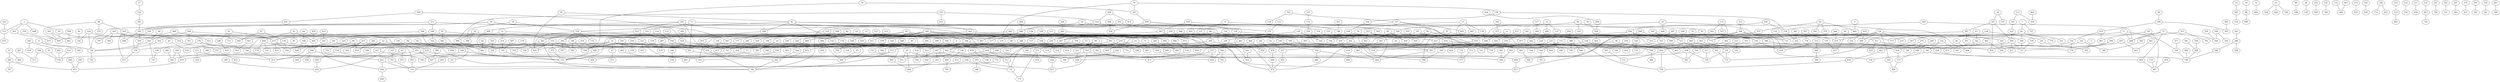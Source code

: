 graph G {
 2 -- 203;
 2 -- 513;
 2 -- 688;
 2 -- 65;
 3 -- 805;
 5 -- 362;
 7 -- 727;
 7 -- 45;
 8 -- 413;
 9 -- 302;
 9 -- 137;
 10 -- 364;
 10 -- 786;
 10 -- 57;
 11 -- 687;
 11 -- 74;
 11 -- 178;
 11 -- 474;
 12 -- 337;
 12 -- 745;
 12 -- 670;
 12 -- 188;
 13 -- 736;
 13 -- 304;
 14 -- 385;
 15 -- 146;
 15 -- 740;
 16 -- 96;
 17 -- 144;
 18 -- 332;
 18 -- 566;
 18 -- 409;
 19 -- 566;
 19 -- 150;
 20 -- 694;
 20 -- 363;
 20 -- 741;
 21 -- 606;
 21 -- 424;
 22 -- 127;
 22 -- 209;
 22 -- 788;
 23 -- 169;
 23 -- 557;
 24 -- 583;
 25 -- 820;
 25 -- 85;
 25 -- 640;
 26 -- 724;
 27 -- 614;
 27 -- 497;
 30 -- 92;
 30 -- 635;
 31 -- 121;
 31 -- 181;
 31 -- 214;
 32 -- 758;
 32 -- 622;
 32 -- 751;
 32 -- 37;
 32 -- 439;
 32 -- 420;
 34 -- 147;
 34 -- 141;
 37 -- 611;
 38 -- 180;
 38 -- 583;
 39 -- 509;
 40 -- 373;
 40 -- 310;
 40 -- 637;
 42 -- 800;
 43 -- 666;
 45 -- 776;
 45 -- 521;
 45 -- 407;
 45 -- 548;
 45 -- 719;
 46 -- 308;
 47 -- 463;
 47 -- 128;
 48 -- 620;
 48 -- 535;
 48 -- 819;
 49 -- 735;
 50 -- 706;
 50 -- 118;
 51 -- 492;
 52 -- 469;
 52 -- 800;
 52 -- 100;
 54 -- 237;
 55 -- 465;
 55 -- 285;
 56 -- 604;
 56 -- 242;
 56 -- 632;
 56 -- 182;
 57 -- 801;
 58 -- 775;
 58 -- 530;
 58 -- 339;
 59 -- 647;
 59 -- 736;
 59 -- 245;
 59 -- 100;
 60 -- 391;
 60 -- 667;
 61 -- 763;
 61 -- 177;
 61 -- 166;
 61 -- 346;
 62 -- 685;
 63 -- 316;
 63 -- 446;
 63 -- 748;
 64 -- 198;
 65 -- 695;
 65 -- 323;
 66 -- 263;
 66 -- 370;
 66 -- 695;
 67 -- 373;
 67 -- 142;
 68 -- 798;
 69 -- 603;
 71 -- 516;
 71 -- 442;
 71 -- 408;
 72 -- 507;
 72 -- 595;
 73 -- 573;
 73 -- 547;
 74 -- 119;
 74 -- 530;
 74 -- 261;
 75 -- 421;
 75 -- 664;
 75 -- 649;
 75 -- 408;
 76 -- 119;
 76 -- 158;
 76 -- 187;
 77 -- 281;
 77 -- 346;
 77 -- 150;
 78 -- 665;
 79 -- 758;
 79 -- 187;
 81 -- 764;
 82 -- 379;
 82 -- 592;
 82 -- 372;
 82 -- 805;
 83 -- 510;
 84 -- 311;
 84 -- 770;
 84 -- 696;
 86 -- 191;
 86 -- 490;
 86 -- 737;
 87 -- 621;
 87 -- 651;
 88 -- 218;
 89 -- 139;
 90 -- 528;
 90 -- 670;
 90 -- 743;
 91 -- 772;
 91 -- 396;
 91 -- 471;
 92 -- 208;
 92 -- 95;
 92 -- 674;
 92 -- 170;
 92 -- 333;
 93 -- 807;
 93 -- 467;
 94 -- 240;
 95 -- 775;
 96 -- 699;
 97 -- 314;
 97 -- 441;
 97 -- 681;
 98 -- 219;
 98 -- 305;
 98 -- 220;
 99 -- 434;
 99 -- 573;
 99 -- 321;
 99 -- 515;
 100 -- 804;
 100 -- 723;
 100 -- 606;
 100 -- 228;
 102 -- 535;
 102 -- 106;
 103 -- 130;
 103 -- 157;
 104 -- 416;
 104 -- 278;
 105 -- 369;
 106 -- 565;
 106 -- 721;
 106 -- 238;
 107 -- 151;
 107 -- 778;
 107 -- 531;
 109 -- 618;
 111 -- 803;
 111 -- 535;
 111 -- 429;
 111 -- 788;
 111 -- 219;
 112 -- 384;
 113 -- 183;
 113 -- 830;
 114 -- 294;
 114 -- 242;
 116 -- 807;
 117 -- 399;
 118 -- 320;
 119 -- 444;
 120 -- 715;
 120 -- 236;
 121 -- 207;
 121 -- 763;
 121 -- 218;
 122 -- 737;
 123 -- 375;
 124 -- 471;
 124 -- 736;
 124 -- 724;
 125 -- 358;
 126 -- 494;
 127 -- 231;
 128 -- 510;
 128 -- 754;
 128 -- 281;
 129 -- 404;
 129 -- 819;
 129 -- 320;
 131 -- 294;
 133 -- 389;
 134 -- 440;
 134 -- 253;
 134 -- 156;
 134 -- 199;
 134 -- 280;
 134 -- 614;
 135 -- 633;
 136 -- 715;
 137 -- 230;
 137 -- 164;
 138 -- 786;
 138 -- 677;
 140 -- 182;
 140 -- 797;
 140 -- 463;
 140 -- 584;
 141 -- 824;
 141 -- 286;
 141 -- 367;
 142 -- 347;
 142 -- 800;
 143 -- 377;
 144 -- 405;
 145 -- 562;
 145 -- 250;
 145 -- 182;
 146 -- 804;
 146 -- 795;
 149 -- 803;
 149 -- 236;
 149 -- 350;
 149 -- 495;
 149 -- 674;
 149 -- 166;
 149 -- 578;
 150 -- 733;
 150 -- 242;
 150 -- 635;
 150 -- 294;
 151 -- 544;
 151 -- 744;
 152 -- 347;
 152 -- 180;
 152 -- 567;
 153 -- 261;
 154 -- 295;
 154 -- 339;
 154 -- 156;
 155 -- 171;
 156 -- 237;
 157 -- 309;
 157 -- 826;
 157 -- 605;
 158 -- 194;
 158 -- 378;
 161 -- 602;
 161 -- 329;
 161 -- 347;
 162 -- 478;
 163 -- 432;
 163 -- 409;
 163 -- 224;
 164 -- 416;
 165 -- 626;
 166 -- 709;
 167 -- 400;
 167 -- 283;
 167 -- 222;
 167 -- 420;
 169 -- 791;
 170 -- 754;
 170 -- 436;
 170 -- 192;
 170 -- 586;
 171 -- 258;
 172 -- 775;
 172 -- 343;
 172 -- 767;
 173 -- 577;
 176 -- 329;
 176 -- 380;
 176 -- 330;
 176 -- 740;
 178 -- 606;
 179 -- 635;
 181 -- 706;
 181 -- 576;
 182 -- 410;
 183 -- 225;
 184 -- 764;
 184 -- 571;
 186 -- 773;
 186 -- 453;
 187 -- 290;
 189 -- 746;
 189 -- 307;
 193 -- 233;
 194 -- 438;
 195 -- 451;
 196 -- 378;
 196 -- 454;
 197 -- 674;
 197 -- 211;
 197 -- 711;
 197 -- 230;
 198 -- 528;
 199 -- 829;
 200 -- 671;
 201 -- 386;
 202 -- 513;
 203 -- 431;
 204 -- 472;
 204 -- 224;
 205 -- 430;
 205 -- 482;
 206 -- 649;
 206 -- 354;
 208 -- 615;
 209 -- 226;
 210 -- 325;
 211 -- 577;
 212 -- 505;
 212 -- 288;
 212 -- 297;
 213 -- 578;
 213 -- 256;
 214 -- 745;
 215 -- 693;
 215 -- 252;
 216 -- 254;
 218 -- 741;
 218 -- 577;
 218 -- 711;
 219 -- 557;
 219 -- 321;
 219 -- 507;
 219 -- 319;
 220 -- 549;
 222 -- 395;
 222 -- 452;
 223 -- 746;
 224 -- 376;
 224 -- 232;
 225 -- 286;
 227 -- 479;
 228 -- 690;
 228 -- 297;
 230 -- 634;
 230 -- 826;
 231 -- 601;
 231 -- 808;
 231 -- 289;
 231 -- 416;
 232 -- 471;
 232 -- 342;
 233 -- 682;
 234 -- 737;
 234 -- 251;
 235 -- 663;
 236 -- 557;
 236 -- 319;
 237 -- 458;
 238 -- 802;
 238 -- 496;
 240 -- 752;
 240 -- 790;
 241 -- 796;
 242 -- 768;
 242 -- 589;
 242 -- 597;
 243 -- 331;
 244 -- 582;
 244 -- 619;
 245 -- 576;
 247 -- 382;
 248 -- 517;
 249 -- 262;
 250 -- 723;
 250 -- 561;
 251 -- 362;
 257 -- 707;
 258 -- 320;
 259 -- 581;
 260 -- 582;
 261 -- 550;
 261 -- 563;
 262 -- 821;
 262 -- 277;
 263 -- 668;
 263 -- 631;
 263 -- 441;
 265 -- 806;
 265 -- 551;
 265 -- 517;
 265 -- 718;
 266 -- 378;
 266 -- 408;
 267 -- 571;
 268 -- 326;
 268 -- 517;
 268 -- 568;
 269 -- 614;
 270 -- 634;
 270 -- 680;
 271 -- 812;
 271 -- 324;
 272 -- 424;
 275 -- 811;
 277 -- 563;
 277 -- 526;
 280 -- 680;
 281 -- 697;
 283 -- 359;
 283 -- 421;
 284 -- 448;
 285 -- 787;
 285 -- 671;
 286 -- 786;
 286 -- 757;
 286 -- 415;
 287 -- 389;
 288 -- 522;
 290 -- 650;
 290 -- 774;
 290 -- 534;
 291 -- 361;
 292 -- 670;
 293 -- 590;
 294 -- 413;
 294 -- 721;
 294 -- 328;
 295 -- 420;
 297 -- 345;
 297 -- 704;
 297 -- 494;
 297 -- 732;
 298 -- 618;
 298 -- 461;
 299 -- 632;
 301 -- 365;
 301 -- 517;
 301 -- 523;
 303 -- 685;
 303 -- 329;
 305 -- 514;
 305 -- 565;
 306 -- 770;
 306 -- 436;
 307 -- 473;
 307 -- 760;
 307 -- 752;
 308 -- 355;
 308 -- 785;
 309 -- 485;
 309 -- 695;
 310 -- 754;
 311 -- 790;
 311 -- 582;
 312 -- 499;
 312 -- 410;
 313 -- 702;
 313 -- 408;
 314 -- 635;
 314 -- 448;
 314 -- 572;
 315 -- 348;
 315 -- 501;
 315 -- 802;
 315 -- 418;
 315 -- 578;
 317 -- 511;
 321 -- 439;
 322 -- 549;
 322 -- 799;
 323 -- 337;
 325 -- 466;
 325 -- 654;
 326 -- 823;
 326 -- 710;
 327 -- 708;
 328 -- 539;
 330 -- 725;
 332 -- 514;
 333 -- 391;
 334 -- 341;
 337 -- 655;
 339 -- 541;
 342 -- 815;
 343 -- 411;
 343 -- 483;
 345 -- 694;
 346 -- 593;
 346 -- 526;
 346 -- 393;
 346 -- 530;
 347 -- 789;
 347 -- 718;
 348 -- 436;
 348 -- 601;
 349 -- 622;
 351 -- 520;
 352 -- 375;
 352 -- 490;
 355 -- 750;
 355 -- 467;
 356 -- 695;
 359 -- 532;
 360 -- 627;
 363 -- 366;
 363 -- 827;
 364 -- 694;
 365 -- 476;
 367 -- 553;
 367 -- 562;
 368 -- 559;
 368 -- 612;
 372 -- 775;
 376 -- 470;
 377 -- 606;
 378 -- 422;
 379 -- 531;
 381 -- 422;
 383 -- 799;
 384 -- 613;
 384 -- 775;
 384 -- 410;
 384 -- 548;
 385 -- 538;
 386 -- 588;
 386 -- 508;
 390 -- 463;
 390 -- 629;
 390 -- 768;
 391 -- 793;
 391 -- 706;
 392 -- 511;
 392 -- 485;
 393 -- 719;
 394 -- 603;
 394 -- 585;
 394 -- 761;
 395 -- 413;
 396 -- 625;
 399 -- 562;
 400 -- 685;
 401 -- 802;
 402 -- 675;
 402 -- 549;
 403 -- 680;
 403 -- 646;
 404 -- 439;
 404 -- 650;
 405 -- 505;
 407 -- 443;
 409 -- 747;
 409 -- 758;
 411 -- 822;
 411 -- 675;
 413 -- 444;
 414 -- 690;
 416 -- 828;
 416 -- 764;
 418 -- 744;
 418 -- 766;
 419 -- 554;
 419 -- 808;
 420 -- 706;
 420 -- 666;
 421 -- 583;
 421 -- 774;
 425 -- 497;
 425 -- 544;
 426 -- 671;
 427 -- 762;
 427 -- 793;
 427 -- 574;
 428 -- 488;
 429 -- 721;
 435 -- 550;
 435 -- 552;
 435 -- 440;
 436 -- 664;
 438 -- 647;
 438 -- 643;
 441 -- 503;
 442 -- 596;
 443 -- 630;
 445 -- 784;
 447 -- 683;
 447 -- 695;
 448 -- 590;
 448 -- 512;
 450 -- 480;
 451 -- 627;
 451 -- 619;
 451 -- 747;
 452 -- 736;
 454 -- 817;
 454 -- 737;
 454 -- 609;
 454 -- 523;
 455 -- 620;
 457 -- 623;
 457 -- 757;
 458 -- 674;
 459 -- 827;
 460 -- 490;
 461 -- 505;
 464 -- 534;
 466 -- 564;
 466 -- 698;
 466 -- 621;
 470 -- 476;
 471 -- 754;
 471 -- 825;
 471 -- 624;
 473 -- 734;
 474 -- 586;
 474 -- 693;
 476 -- 686;
 477 -- 516;
 478 -- 600;
 480 -- 795;
 480 -- 546;
 480 -- 583;
 481 -- 623;
 482 -- 764;
 483 -- 751;
 484 -- 497;
 484 -- 583;
 485 -- 586;
 487 -- 532;
 488 -- 509;
 490 -- 794;
 490 -- 803;
 490 -- 820;
 493 -- 753;
 494 -- 705;
 495 -- 632;
 497 -- 769;
 497 -- 635;
 499 -- 599;
 502 -- 596;
 502 -- 527;
 505 -- 668;
 505 -- 559;
 506 -- 683;
 509 -- 662;
 513 -- 673;
 516 -- 789;
 517 -- 601;
 517 -- 519;
 519 -- 708;
 519 -- 719;
 520 -- 643;
 522 -- 685;
 524 -- 697;
 527 -- 706;
 527 -- 629;
 529 -- 649;
 531 -- 637;
 534 -- 667;
 535 -- 712;
 536 -- 824;
 536 -- 812;
 537 -- 815;
 537 -- 828;
 540 -- 654;
 540 -- 712;
 541 -- 821;
 543 -- 586;
 544 -- 781;
 548 -- 757;
 554 -- 627;
 556 -- 608;
 557 -- 752;
 557 -- 646;
 557 -- 827;
 558 -- 563;
 558 -- 589;
 558 -- 758;
 559 -- 576;
 561 -- 590;
 562 -- 644;
 562 -- 583;
 563 -- 784;
 563 -- 763;
 565 -- 568;
 569 -- 785;
 572 -- 752;
 573 -- 610;
 573 -- 771;
 574 -- 707;
 574 -- 594;
 576 -- 631;
 581 -- 731;
 583 -- 802;
 585 -- 753;
 588 -- 789;
 591 -- 608;
 594 -- 622;
 596 -- 684;
 598 -- 709;
 600 -- 674;
 602 -- 801;
 603 -- 725;
 603 -- 736;
 604 -- 659;
 604 -- 666;
 605 -- 613;
 607 -- 745;
 608 -- 789;
 609 -- 672;
 609 -- 677;
 618 -- 721;
 619 -- 671;
 621 -- 654;
 621 -- 753;
 624 -- 812;
 624 -- 784;
 630 -- 794;
 632 -- 704;
 634 -- 713;
 638 -- 732;
 638 -- 643;
 638 -- 708;
 640 -- 779;
 640 -- 755;
 640 -- 677;
 646 -- 817;
 647 -- 758;
 647 -- 666;
 654 -- 656;
 662 -- 795;
 663 -- 722;
 664 -- 807;
 665 -- 757;
 665 -- 774;
 667 -- 817;
 667 -- 672;
 669 -- 789;
 672 -- 697;
 676 -- 711;
 676 -- 730;
 678 -- 807;
 680 -- 713;
 681 -- 685;
 689 -- 734;
 690 -- 752;
 691 -- 749;
 693 -- 731;
 693 -- 794;
 697 -- 706;
 707 -- 753;
 711 -- 712;
 712 -- 771;
 713 -- 829;
 714 -- 764;
 715 -- 716;
 732 -- 753;
 734 -- 784;
 735 -- 741;
 736 -- 792;
 738 -- 757;
 740 -- 812;
 745 -- 752;
 750 -- 824;
 750 -- 770;
 760 -- 828;
 760 -- 791;
 766 -- 788;
 816 -- 830;
 818 -- 820;
}
